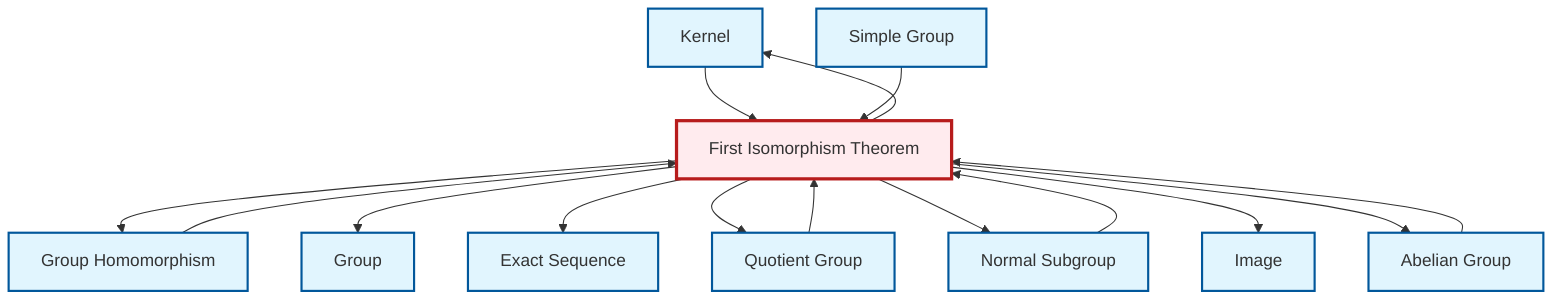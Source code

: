 graph TD
    classDef definition fill:#e1f5fe,stroke:#01579b,stroke-width:2px
    classDef theorem fill:#f3e5f5,stroke:#4a148c,stroke-width:2px
    classDef axiom fill:#fff3e0,stroke:#e65100,stroke-width:2px
    classDef example fill:#e8f5e9,stroke:#1b5e20,stroke-width:2px
    classDef current fill:#ffebee,stroke:#b71c1c,stroke-width:3px
    def-kernel["Kernel"]:::definition
    def-quotient-group["Quotient Group"]:::definition
    def-exact-sequence["Exact Sequence"]:::definition
    def-image["Image"]:::definition
    def-normal-subgroup["Normal Subgroup"]:::definition
    def-homomorphism["Group Homomorphism"]:::definition
    def-simple-group["Simple Group"]:::definition
    def-group["Group"]:::definition
    thm-first-isomorphism["First Isomorphism Theorem"]:::theorem
    def-abelian-group["Abelian Group"]:::definition
    thm-first-isomorphism --> def-homomorphism
    thm-first-isomorphism --> def-group
    thm-first-isomorphism --> def-kernel
    thm-first-isomorphism --> def-exact-sequence
    thm-first-isomorphism --> def-quotient-group
    def-kernel --> thm-first-isomorphism
    def-simple-group --> thm-first-isomorphism
    def-normal-subgroup --> thm-first-isomorphism
    def-homomorphism --> thm-first-isomorphism
    def-quotient-group --> thm-first-isomorphism
    thm-first-isomorphism --> def-normal-subgroup
    def-abelian-group --> thm-first-isomorphism
    thm-first-isomorphism --> def-image
    thm-first-isomorphism --> def-abelian-group
    class thm-first-isomorphism current